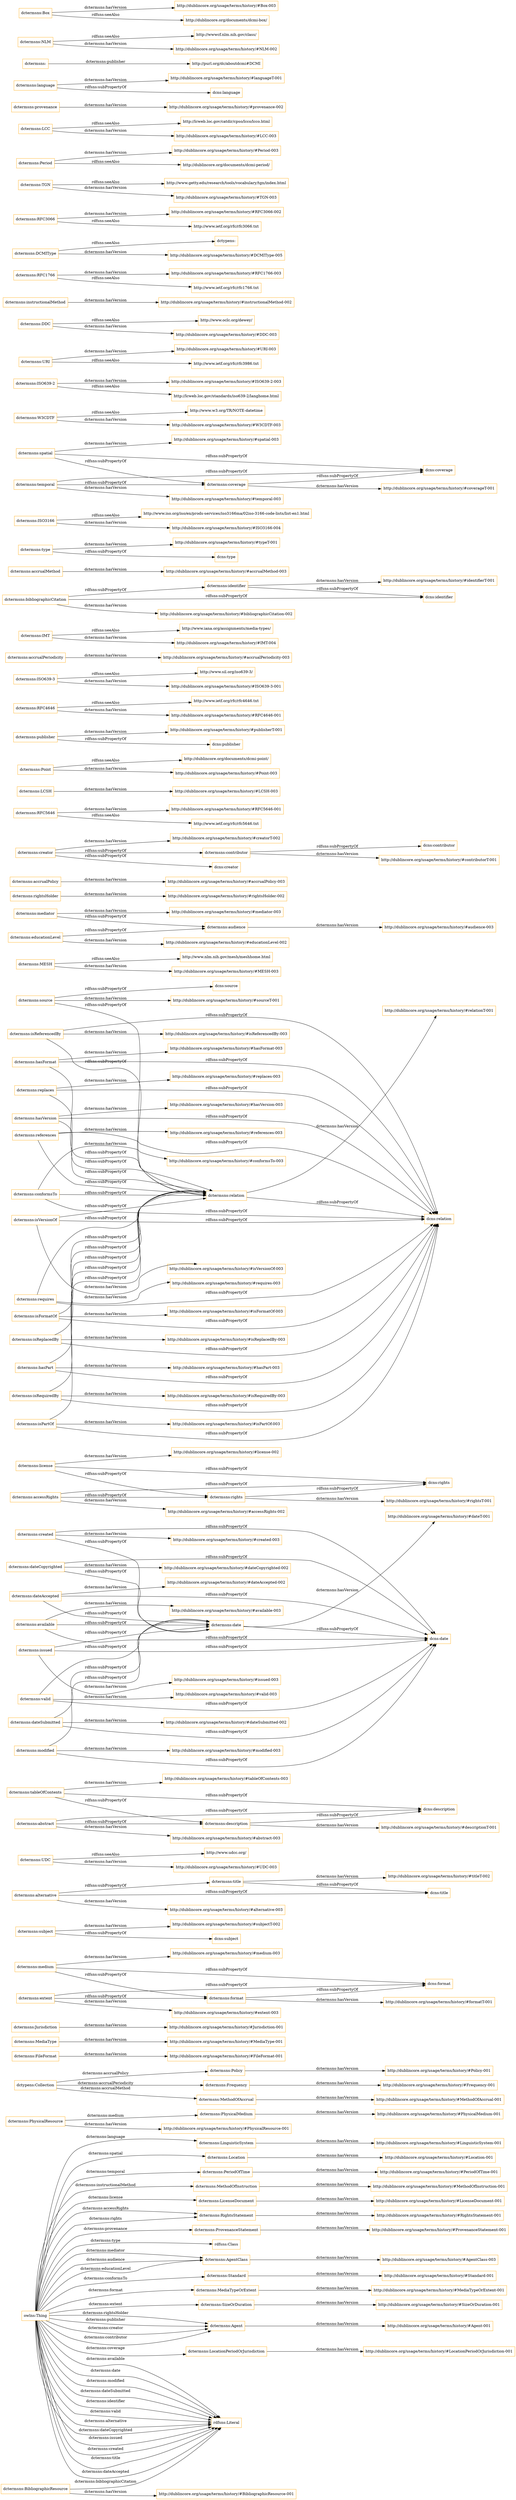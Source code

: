 digraph ar2dtool_diagram { 
rankdir=LR;
size="1501"
node [shape = rectangle, color="orange"]; "dctermsns:LinguisticSystem" "dctermsns:PhysicalMedium" "dctermsns:Location" "dctermsns:PeriodOfTime" "dctermsns:Policy" "dctermsns:PhysicalResource" "dctermsns:Frequency" "dctermsns:FileFormat" "dctermsns:MediaType" "dctermsns:MethodOfInstruction" "dctermsns:LicenseDocument" "dctermsns:RightsStatement" "dctermsns:ProvenanceStatement" "rdfsns:Class" "dctermsns:AgentClass" "dctermsns:Jurisdiction" "dctermsns:BibliographicResource" "dctermsns:Standard" "dctermsns:MethodOfAccrual" "dctermsns:MediaTypeOrExtent" "dctermsns:SizeOrDuration" "dctermsns:Agent" "dctypens:Collection" "dctermsns:LocationPeriodOrJurisdiction" ; /*classes style*/
	"dctermsns:format" -> "http://dublincore.org/usage/terms/history/#formatT-001" [ label = "dctermsns:hasVersion" ];
	"dctermsns:format" -> "dcns:format" [ label = "rdfsns:subPropertyOf" ];
	"dctermsns:medium" -> "http://dublincore.org/usage/terms/history/#medium-003" [ label = "dctermsns:hasVersion" ];
	"dctermsns:medium" -> "dctermsns:format" [ label = "rdfsns:subPropertyOf" ];
	"dctermsns:medium" -> "dcns:format" [ label = "rdfsns:subPropertyOf" ];
	"dctermsns:RightsStatement" -> "http://dublincore.org/usage/terms/history/#RightsStatement-001" [ label = "dctermsns:hasVersion" ];
	"dctermsns:Jurisdiction" -> "http://dublincore.org/usage/terms/history/#Jurisdiction-001" [ label = "dctermsns:hasVersion" ];
	"dctermsns:MediaTypeOrExtent" -> "http://dublincore.org/usage/terms/history/#MediaTypeOrExtent-001" [ label = "dctermsns:hasVersion" ];
	"dctermsns:subject" -> "http://dublincore.org/usage/terms/history/#subjectT-002" [ label = "dctermsns:hasVersion" ];
	"dctermsns:subject" -> "dcns:subject" [ label = "rdfsns:subPropertyOf" ];
	"dctermsns:alternative" -> "dctermsns:title" [ label = "rdfsns:subPropertyOf" ];
	"dctermsns:alternative" -> "dcns:title" [ label = "rdfsns:subPropertyOf" ];
	"dctermsns:alternative" -> "http://dublincore.org/usage/terms/history/#alternative-003" [ label = "dctermsns:hasVersion" ];
	"dctermsns:UDC" -> "http://www.udcc.org/" [ label = "rdfsns:seeAlso" ];
	"dctermsns:UDC" -> "http://dublincore.org/usage/terms/history/#UDC-003" [ label = "dctermsns:hasVersion" ];
	"dctermsns:tableOfContents" -> "dcns:description" [ label = "rdfsns:subPropertyOf" ];
	"dctermsns:tableOfContents" -> "dctermsns:description" [ label = "rdfsns:subPropertyOf" ];
	"dctermsns:tableOfContents" -> "http://dublincore.org/usage/terms/history/#tableOfContents-003" [ label = "dctermsns:hasVersion" ];
	"dctermsns:date" -> "http://dublincore.org/usage/terms/history/#dateT-001" [ label = "dctermsns:hasVersion" ];
	"dctermsns:date" -> "dcns:date" [ label = "rdfsns:subPropertyOf" ];
	"dctermsns:BibliographicResource" -> "http://dublincore.org/usage/terms/history/#BibliographicResource-001" [ label = "dctermsns:hasVersion" ];
	"dctermsns:license" -> "dcns:rights" [ label = "rdfsns:subPropertyOf" ];
	"dctermsns:license" -> "http://dublincore.org/usage/terms/history/#license-002" [ label = "dctermsns:hasVersion" ];
	"dctermsns:license" -> "dctermsns:rights" [ label = "rdfsns:subPropertyOf" ];
	"dctermsns:source" -> "dcns:source" [ label = "rdfsns:subPropertyOf" ];
	"dctermsns:source" -> "dctermsns:relation" [ label = "rdfsns:subPropertyOf" ];
	"dctermsns:source" -> "http://dublincore.org/usage/terms/history/#sourceT-001" [ label = "dctermsns:hasVersion" ];
	"dctermsns:MESH" -> "http://www.nlm.nih.gov/mesh/meshhome.html" [ label = "rdfsns:seeAlso" ];
	"dctermsns:MESH" -> "http://dublincore.org/usage/terms/history/#MESH-003" [ label = "dctermsns:hasVersion" ];
	"dctermsns:isReferencedBy" -> "dcns:relation" [ label = "rdfsns:subPropertyOf" ];
	"dctermsns:isReferencedBy" -> "dctermsns:relation" [ label = "rdfsns:subPropertyOf" ];
	"dctermsns:isReferencedBy" -> "http://dublincore.org/usage/terms/history/#isReferencedBy-003" [ label = "dctermsns:hasVersion" ];
	"dctermsns:hasFormat" -> "http://dublincore.org/usage/terms/history/#hasFormat-003" [ label = "dctermsns:hasVersion" ];
	"dctermsns:hasFormat" -> "dctermsns:relation" [ label = "rdfsns:subPropertyOf" ];
	"dctermsns:hasFormat" -> "dcns:relation" [ label = "rdfsns:subPropertyOf" ];
	"dctermsns:LocationPeriodOrJurisdiction" -> "http://dublincore.org/usage/terms/history/#LocationPeriodOrJurisdiction-001" [ label = "dctermsns:hasVersion" ];
	"dctermsns:replaces" -> "http://dublincore.org/usage/terms/history/#replaces-003" [ label = "dctermsns:hasVersion" ];
	"dctermsns:replaces" -> "dcns:relation" [ label = "rdfsns:subPropertyOf" ];
	"dctermsns:replaces" -> "dctermsns:relation" [ label = "rdfsns:subPropertyOf" ];
	"dctermsns:mediator" -> "http://dublincore.org/usage/terms/history/#mediator-003" [ label = "dctermsns:hasVersion" ];
	"dctermsns:mediator" -> "dctermsns:audience" [ label = "rdfsns:subPropertyOf" ];
	"dctermsns:extent" -> "http://dublincore.org/usage/terms/history/#extent-003" [ label = "dctermsns:hasVersion" ];
	"dctermsns:extent" -> "dcns:format" [ label = "rdfsns:subPropertyOf" ];
	"dctermsns:extent" -> "dctermsns:format" [ label = "rdfsns:subPropertyOf" ];
	"dctermsns:rightsHolder" -> "http://dublincore.org/usage/terms/history/#rightsHolder-002" [ label = "dctermsns:hasVersion" ];
	"dctermsns:Agent" -> "http://dublincore.org/usage/terms/history/#Agent-001" [ label = "dctermsns:hasVersion" ];
	"dctermsns:LicenseDocument" -> "http://dublincore.org/usage/terms/history/#LicenseDocument-001" [ label = "dctermsns:hasVersion" ];
	"dctermsns:hasVersion" -> "http://dublincore.org/usage/terms/history/#hasVersion-003" [ label = "dctermsns:hasVersion" ];
	"dctermsns:hasVersion" -> "dcns:relation" [ label = "rdfsns:subPropertyOf" ];
	"dctermsns:hasVersion" -> "dctermsns:relation" [ label = "rdfsns:subPropertyOf" ];
	"dctermsns:accrualPolicy" -> "http://dublincore.org/usage/terms/history/#accrualPolicy-003" [ label = "dctermsns:hasVersion" ];
	"dctermsns:created" -> "dcns:date" [ label = "rdfsns:subPropertyOf" ];
	"dctermsns:created" -> "http://dublincore.org/usage/terms/history/#created-003" [ label = "dctermsns:hasVersion" ];
	"dctermsns:created" -> "dctermsns:date" [ label = "rdfsns:subPropertyOf" ];
	"dctermsns:references" -> "dcns:relation" [ label = "rdfsns:subPropertyOf" ];
	"dctermsns:references" -> "http://dublincore.org/usage/terms/history/#references-003" [ label = "dctermsns:hasVersion" ];
	"dctermsns:references" -> "dctermsns:relation" [ label = "rdfsns:subPropertyOf" ];
	"dctermsns:creator" -> "http://dublincore.org/usage/terms/history/#creatorT-002" [ label = "dctermsns:hasVersion" ];
	"dctermsns:creator" -> "dctermsns:contributor" [ label = "rdfsns:subPropertyOf" ];
	"dctermsns:creator" -> "dcns:creator" [ label = "rdfsns:subPropertyOf" ];
	"dctermsns:accessRights" -> "dcns:rights" [ label = "rdfsns:subPropertyOf" ];
	"dctermsns:accessRights" -> "dctermsns:rights" [ label = "rdfsns:subPropertyOf" ];
	"dctermsns:accessRights" -> "http://dublincore.org/usage/terms/history/#accessRights-002" [ label = "dctermsns:hasVersion" ];
	"dctermsns:Policy" -> "http://dublincore.org/usage/terms/history/#Policy-001" [ label = "dctermsns:hasVersion" ];
	"dctermsns:RFC5646" -> "http://dublincore.org/usage/terms/history/#RFC5646-001" [ label = "dctermsns:hasVersion" ];
	"dctermsns:RFC5646" -> "http://www.ietf.org/rfc/rfc5646.txt" [ label = "rdfsns:seeAlso" ];
	"dctermsns:AgentClass" -> "http://dublincore.org/usage/terms/history/#AgentClass-003" [ label = "dctermsns:hasVersion" ];
	"dctermsns:title" -> "dcns:title" [ label = "rdfsns:subPropertyOf" ];
	"dctermsns:title" -> "http://dublincore.org/usage/terms/history/#titleT-002" [ label = "dctermsns:hasVersion" ];
	"dctermsns:relation" -> "http://dublincore.org/usage/terms/history/#relationT-001" [ label = "dctermsns:hasVersion" ];
	"dctermsns:relation" -> "dcns:relation" [ label = "rdfsns:subPropertyOf" ];
	"dctermsns:Frequency" -> "http://dublincore.org/usage/terms/history/#Frequency-001" [ label = "dctermsns:hasVersion" ];
	"dctermsns:LCSH" -> "http://dublincore.org/usage/terms/history/#LCSH-003" [ label = "dctermsns:hasVersion" ];
	"dctermsns:dateCopyrighted" -> "dctermsns:date" [ label = "rdfsns:subPropertyOf" ];
	"dctermsns:dateCopyrighted" -> "dcns:date" [ label = "rdfsns:subPropertyOf" ];
	"dctermsns:dateCopyrighted" -> "http://dublincore.org/usage/terms/history/#dateCopyrighted-002" [ label = "dctermsns:hasVersion" ];
	"dctermsns:abstract" -> "dctermsns:description" [ label = "rdfsns:subPropertyOf" ];
	"dctermsns:abstract" -> "dcns:description" [ label = "rdfsns:subPropertyOf" ];
	"dctermsns:abstract" -> "http://dublincore.org/usage/terms/history/#abstract-003" [ label = "dctermsns:hasVersion" ];
	"dctermsns:contributor" -> "dcns:contributor" [ label = "rdfsns:subPropertyOf" ];
	"dctermsns:contributor" -> "http://dublincore.org/usage/terms/history/#contributorT-001" [ label = "dctermsns:hasVersion" ];
	"dctermsns:Point" -> "http://dublincore.org/documents/dcmi-point/" [ label = "rdfsns:seeAlso" ];
	"dctermsns:Point" -> "http://dublincore.org/usage/terms/history/#Point-003" [ label = "dctermsns:hasVersion" ];
	"dctermsns:publisher" -> "http://dublincore.org/usage/terms/history/#publisherT-001" [ label = "dctermsns:hasVersion" ];
	"dctermsns:publisher" -> "dcns:publisher" [ label = "rdfsns:subPropertyOf" ];
	"dctermsns:RFC4646" -> "http://www.ietf.org/rfc/rfc4646.txt" [ label = "rdfsns:seeAlso" ];
	"dctermsns:RFC4646" -> "http://dublincore.org/usage/terms/history/#RFC4646-001" [ label = "dctermsns:hasVersion" ];
	"dctermsns:ISO639-3" -> "http://www.sil.org/iso639-3/" [ label = "rdfsns:seeAlso" ];
	"dctermsns:ISO639-3" -> "http://dublincore.org/usage/terms/history/#ISO639-3-001" [ label = "dctermsns:hasVersion" ];
	"dctermsns:SizeOrDuration" -> "http://dublincore.org/usage/terms/history/#SizeOrDuration-001" [ label = "dctermsns:hasVersion" ];
	"dctermsns:conformsTo" -> "dcns:relation" [ label = "rdfsns:subPropertyOf" ];
	"dctermsns:conformsTo" -> "http://dublincore.org/usage/terms/history/#conformsTo-003" [ label = "dctermsns:hasVersion" ];
	"dctermsns:conformsTo" -> "dctermsns:relation" [ label = "rdfsns:subPropertyOf" ];
	"dctermsns:accrualPeriodicity" -> "http://dublincore.org/usage/terms/history/#accrualPeriodicity-003" [ label = "dctermsns:hasVersion" ];
	"dctermsns:Standard" -> "http://dublincore.org/usage/terms/history/#Standard-001" [ label = "dctermsns:hasVersion" ];
	"dctermsns:IMT" -> "http://www.iana.org/assignments/media-types/" [ label = "rdfsns:seeAlso" ];
	"dctermsns:IMT" -> "http://dublincore.org/usage/terms/history/#IMT-004" [ label = "dctermsns:hasVersion" ];
	"dctermsns:isReplacedBy" -> "dcns:relation" [ label = "rdfsns:subPropertyOf" ];
	"dctermsns:isReplacedBy" -> "http://dublincore.org/usage/terms/history/#isReplacedBy-003" [ label = "dctermsns:hasVersion" ];
	"dctermsns:isReplacedBy" -> "dctermsns:relation" [ label = "rdfsns:subPropertyOf" ];
	"dctermsns:identifier" -> "dcns:identifier" [ label = "rdfsns:subPropertyOf" ];
	"dctermsns:identifier" -> "http://dublincore.org/usage/terms/history/#identifierT-001" [ label = "dctermsns:hasVersion" ];
	"dctermsns:hasPart" -> "dcns:relation" [ label = "rdfsns:subPropertyOf" ];
	"dctermsns:hasPart" -> "http://dublincore.org/usage/terms/history/#hasPart-003" [ label = "dctermsns:hasVersion" ];
	"dctermsns:hasPart" -> "dctermsns:relation" [ label = "rdfsns:subPropertyOf" ];
	"dctermsns:accrualMethod" -> "http://dublincore.org/usage/terms/history/#accrualMethod-003" [ label = "dctermsns:hasVersion" ];
	"dctermsns:type" -> "http://dublincore.org/usage/terms/history/#typeT-001" [ label = "dctermsns:hasVersion" ];
	"dctermsns:type" -> "dcns:type" [ label = "rdfsns:subPropertyOf" ];
	"dctermsns:ISO3166" -> "http://www.iso.org/iso/en/prods-services/iso3166ma/02iso-3166-code-lists/list-en1.html" [ label = "rdfsns:seeAlso" ];
	"dctermsns:ISO3166" -> "http://dublincore.org/usage/terms/history/#ISO3166-004" [ label = "dctermsns:hasVersion" ];
	"dctermsns:coverage" -> "http://dublincore.org/usage/terms/history/#coverageT-001" [ label = "dctermsns:hasVersion" ];
	"dctermsns:coverage" -> "dcns:coverage" [ label = "rdfsns:subPropertyOf" ];
	"dctermsns:dateAccepted" -> "dcns:date" [ label = "rdfsns:subPropertyOf" ];
	"dctermsns:dateAccepted" -> "http://dublincore.org/usage/terms/history/#dateAccepted-002" [ label = "dctermsns:hasVersion" ];
	"dctermsns:dateAccepted" -> "dctermsns:date" [ label = "rdfsns:subPropertyOf" ];
	"dctermsns:MediaType" -> "http://dublincore.org/usage/terms/history/#MediaType-001" [ label = "dctermsns:hasVersion" ];
	"dctermsns:W3CDTF" -> "http://www.w3.org/TR/NOTE-datetime" [ label = "rdfsns:seeAlso" ];
	"dctermsns:W3CDTF" -> "http://dublincore.org/usage/terms/history/#W3CDTF-003" [ label = "dctermsns:hasVersion" ];
	"dctermsns:ISO639-2" -> "http://dublincore.org/usage/terms/history/#ISO639-2-003" [ label = "dctermsns:hasVersion" ];
	"dctermsns:ISO639-2" -> "http://lcweb.loc.gov/standards/iso639-2/langhome.html" [ label = "rdfsns:seeAlso" ];
	"dctermsns:educationLevel" -> "http://dublincore.org/usage/terms/history/#educationLevel-002" [ label = "dctermsns:hasVersion" ];
	"dctermsns:educationLevel" -> "dctermsns:audience" [ label = "rdfsns:subPropertyOf" ];
	"dctermsns:audience" -> "http://dublincore.org/usage/terms/history/#audience-003" [ label = "dctermsns:hasVersion" ];
	"dctermsns:isRequiredBy" -> "dcns:relation" [ label = "rdfsns:subPropertyOf" ];
	"dctermsns:isRequiredBy" -> "http://dublincore.org/usage/terms/history/#isRequiredBy-003" [ label = "dctermsns:hasVersion" ];
	"dctermsns:isRequiredBy" -> "dctermsns:relation" [ label = "rdfsns:subPropertyOf" ];
	"dctermsns:available" -> "http://dublincore.org/usage/terms/history/#available-003" [ label = "dctermsns:hasVersion" ];
	"dctermsns:available" -> "dcns:date" [ label = "rdfsns:subPropertyOf" ];
	"dctermsns:available" -> "dctermsns:date" [ label = "rdfsns:subPropertyOf" ];
	"dctermsns:isPartOf" -> "dcns:relation" [ label = "rdfsns:subPropertyOf" ];
	"dctermsns:isPartOf" -> "dctermsns:relation" [ label = "rdfsns:subPropertyOf" ];
	"dctermsns:isPartOf" -> "http://dublincore.org/usage/terms/history/#isPartOf-003" [ label = "dctermsns:hasVersion" ];
	"dctermsns:isVersionOf" -> "http://dublincore.org/usage/terms/history/#isVersionOf-003" [ label = "dctermsns:hasVersion" ];
	"dctermsns:isVersionOf" -> "dctermsns:relation" [ label = "rdfsns:subPropertyOf" ];
	"dctermsns:isVersionOf" -> "dcns:relation" [ label = "rdfsns:subPropertyOf" ];
	"dctermsns:PhysicalResource" -> "http://dublincore.org/usage/terms/history/#PhysicalResource-001" [ label = "dctermsns:hasVersion" ];
	"dctermsns:URI" -> "http://dublincore.org/usage/terms/history/#URI-003" [ label = "dctermsns:hasVersion" ];
	"dctermsns:URI" -> "http://www.ietf.org/rfc/rfc3986.txt" [ label = "rdfsns:seeAlso" ];
	"dctermsns:DDC" -> "http://www.oclc.org/dewey/" [ label = "rdfsns:seeAlso" ];
	"dctermsns:DDC" -> "http://dublincore.org/usage/terms/history/#DDC-003" [ label = "dctermsns:hasVersion" ];
	"dctermsns:rights" -> "http://dublincore.org/usage/terms/history/#rightsT-001" [ label = "dctermsns:hasVersion" ];
	"dctermsns:rights" -> "dcns:rights" [ label = "rdfsns:subPropertyOf" ];
	"dctermsns:MethodOfInstruction" -> "http://dublincore.org/usage/terms/history/#MethodOfInstruction-001" [ label = "dctermsns:hasVersion" ];
	"dctermsns:modified" -> "dctermsns:date" [ label = "rdfsns:subPropertyOf" ];
	"dctermsns:modified" -> "dcns:date" [ label = "rdfsns:subPropertyOf" ];
	"dctermsns:modified" -> "http://dublincore.org/usage/terms/history/#modified-003" [ label = "dctermsns:hasVersion" ];
	"dctermsns:instructionalMethod" -> "http://dublincore.org/usage/terms/history/#instructionalMethod-002" [ label = "dctermsns:hasVersion" ];
	"dctermsns:ProvenanceStatement" -> "http://dublincore.org/usage/terms/history/#ProvenanceStatement-001" [ label = "dctermsns:hasVersion" ];
	"dctermsns:isFormatOf" -> "http://dublincore.org/usage/terms/history/#isFormatOf-003" [ label = "dctermsns:hasVersion" ];
	"dctermsns:isFormatOf" -> "dcns:relation" [ label = "rdfsns:subPropertyOf" ];
	"dctermsns:isFormatOf" -> "dctermsns:relation" [ label = "rdfsns:subPropertyOf" ];
	"dctermsns:spatial" -> "http://dublincore.org/usage/terms/history/#spatial-003" [ label = "dctermsns:hasVersion" ];
	"dctermsns:spatial" -> "dctermsns:coverage" [ label = "rdfsns:subPropertyOf" ];
	"dctermsns:spatial" -> "dcns:coverage" [ label = "rdfsns:subPropertyOf" ];
	"dctermsns:RFC1766" -> "http://dublincore.org/usage/terms/history/#RFC1766-003" [ label = "dctermsns:hasVersion" ];
	"dctermsns:RFC1766" -> "http://www.ietf.org/rfc/rfc1766.txt" [ label = "rdfsns:seeAlso" ];
	"dctermsns:MethodOfAccrual" -> "http://dublincore.org/usage/terms/history/#MethodOfAccrual-001" [ label = "dctermsns:hasVersion" ];
	"dctermsns:temporal" -> "dctermsns:coverage" [ label = "rdfsns:subPropertyOf" ];
	"dctermsns:temporal" -> "http://dublincore.org/usage/terms/history/#temporal-003" [ label = "dctermsns:hasVersion" ];
	"dctermsns:temporal" -> "dcns:coverage" [ label = "rdfsns:subPropertyOf" ];
	"dctermsns:issued" -> "dctermsns:date" [ label = "rdfsns:subPropertyOf" ];
	"dctermsns:issued" -> "http://dublincore.org/usage/terms/history/#issued-003" [ label = "dctermsns:hasVersion" ];
	"dctermsns:issued" -> "dcns:date" [ label = "rdfsns:subPropertyOf" ];
	"dctermsns:DCMIType" -> "dctypens:" [ label = "rdfsns:seeAlso" ];
	"dctermsns:DCMIType" -> "http://dublincore.org/usage/terms/history/#DCMIType-005" [ label = "dctermsns:hasVersion" ];
	"dctermsns:RFC3066" -> "http://dublincore.org/usage/terms/history/#RFC3066-002" [ label = "dctermsns:hasVersion" ];
	"dctermsns:RFC3066" -> "http://www.ietf.org/rfc/rfc3066.txt" [ label = "rdfsns:seeAlso" ];
	"dctermsns:TGN" -> "http://www.getty.edu/research/tools/vocabulary/tgn/index.html" [ label = "rdfsns:seeAlso" ];
	"dctermsns:TGN" -> "http://dublincore.org/usage/terms/history/#TGN-003" [ label = "dctermsns:hasVersion" ];
	"dctermsns:bibliographicCitation" -> "http://dublincore.org/usage/terms/history/#bibliographicCitation-002" [ label = "dctermsns:hasVersion" ];
	"dctermsns:bibliographicCitation" -> "dcns:identifier" [ label = "rdfsns:subPropertyOf" ];
	"dctermsns:bibliographicCitation" -> "dctermsns:identifier" [ label = "rdfsns:subPropertyOf" ];
	"dctermsns:Period" -> "http://dublincore.org/usage/terms/history/#Period-003" [ label = "dctermsns:hasVersion" ];
	"dctermsns:Period" -> "http://dublincore.org/documents/dcmi-period/" [ label = "rdfsns:seeAlso" ];
	"dctermsns:Location" -> "http://dublincore.org/usage/terms/history/#Location-001" [ label = "dctermsns:hasVersion" ];
	"dctermsns:LCC" -> "http://lcweb.loc.gov/catdir/cpso/lcco/lcco.html" [ label = "rdfsns:seeAlso" ];
	"dctermsns:LCC" -> "http://dublincore.org/usage/terms/history/#LCC-003" [ label = "dctermsns:hasVersion" ];
	"dctermsns:provenance" -> "http://dublincore.org/usage/terms/history/#provenance-002" [ label = "dctermsns:hasVersion" ];
	"dctermsns:description" -> "http://dublincore.org/usage/terms/history/#descriptionT-001" [ label = "dctermsns:hasVersion" ];
	"dctermsns:description" -> "dcns:description" [ label = "rdfsns:subPropertyOf" ];
	"dctermsns:language" -> "http://dublincore.org/usage/terms/history/#languageT-001" [ label = "dctermsns:hasVersion" ];
	"dctermsns:language" -> "dcns:language" [ label = "rdfsns:subPropertyOf" ];
	"dctermsns:PeriodOfTime" -> "http://dublincore.org/usage/terms/history/#PeriodOfTime-001" [ label = "dctermsns:hasVersion" ];
	"dctermsns:" -> "http://purl.org/dc/aboutdcmi#DCMI" [ label = "dctermsns:publisher" ];
	"dctermsns:dateSubmitted" -> "dcns:date" [ label = "rdfsns:subPropertyOf" ];
	"dctermsns:dateSubmitted" -> "dctermsns:date" [ label = "rdfsns:subPropertyOf" ];
	"dctermsns:dateSubmitted" -> "http://dublincore.org/usage/terms/history/#dateSubmitted-002" [ label = "dctermsns:hasVersion" ];
	"dctermsns:valid" -> "dcns:date" [ label = "rdfsns:subPropertyOf" ];
	"dctermsns:valid" -> "dctermsns:date" [ label = "rdfsns:subPropertyOf" ];
	"dctermsns:valid" -> "http://dublincore.org/usage/terms/history/#valid-003" [ label = "dctermsns:hasVersion" ];
	"dctermsns:requires" -> "http://dublincore.org/usage/terms/history/#requires-003" [ label = "dctermsns:hasVersion" ];
	"dctermsns:requires" -> "dcns:relation" [ label = "rdfsns:subPropertyOf" ];
	"dctermsns:requires" -> "dctermsns:relation" [ label = "rdfsns:subPropertyOf" ];
	"dctermsns:NLM" -> "http://wwwcf.nlm.nih.gov/class/" [ label = "rdfsns:seeAlso" ];
	"dctermsns:NLM" -> "http://dublincore.org/usage/terms/history/#NLM-002" [ label = "dctermsns:hasVersion" ];
	"dctermsns:LinguisticSystem" -> "http://dublincore.org/usage/terms/history/#LinguisticSystem-001" [ label = "dctermsns:hasVersion" ];
	"dctermsns:PhysicalMedium" -> "http://dublincore.org/usage/terms/history/#PhysicalMedium-001" [ label = "dctermsns:hasVersion" ];
	"dctermsns:Box" -> "http://dublincore.org/usage/terms/history/#Box-003" [ label = "dctermsns:hasVersion" ];
	"dctermsns:Box" -> "http://dublincore.org/documents/dcmi-box/" [ label = "rdfsns:seeAlso" ];
	"dctermsns:FileFormat" -> "http://dublincore.org/usage/terms/history/#FileFormat-001" [ label = "dctermsns:hasVersion" ];
	"owlns:Thing" -> "dctermsns:LocationPeriodOrJurisdiction" [ label = "dctermsns:coverage" ];
	"owlns:Thing" -> "rdfsns:Literal" [ label = "dctermsns:available" ];
	"owlns:Thing" -> "dctermsns:AgentClass" [ label = "dctermsns:mediator" ];
	"owlns:Thing" -> "rdfsns:Literal" [ label = "dctermsns:date" ];
	"owlns:Thing" -> "dctermsns:RightsStatement" [ label = "dctermsns:accessRights" ];
	"dctypens:Collection" -> "dctermsns:Policy" [ label = "dctermsns:accrualPolicy" ];
	"owlns:Thing" -> "dctermsns:AgentClass" [ label = "dctermsns:audience" ];
	"owlns:Thing" -> "dctermsns:Location" [ label = "dctermsns:spatial" ];
	"owlns:Thing" -> "dctermsns:Agent" [ label = "dctermsns:rightsHolder" ];
	"owlns:Thing" -> "dctermsns:AgentClass" [ label = "dctermsns:educationLevel" ];
	"dctermsns:PhysicalResource" -> "dctermsns:PhysicalMedium" [ label = "dctermsns:medium" ];
	"dctermsns:BibliographicResource" -> "rdfsns:Literal" [ label = "dctermsns:bibliographicCitation" ];
	"owlns:Thing" -> "rdfsns:Literal" [ label = "dctermsns:modified" ];
	"owlns:Thing" -> "rdfsns:Literal" [ label = "dctermsns:dateSubmitted" ];
	"owlns:Thing" -> "dctermsns:Standard" [ label = "dctermsns:conformsTo" ];
	"owlns:Thing" -> "dctermsns:MethodOfInstruction" [ label = "dctermsns:instructionalMethod" ];
	"owlns:Thing" -> "dctermsns:PeriodOfTime" [ label = "dctermsns:temporal" ];
	"owlns:Thing" -> "dctermsns:LicenseDocument" [ label = "dctermsns:license" ];
	"dctypens:Collection" -> "dctermsns:Frequency" [ label = "dctermsns:accrualPeriodicity" ];
	"owlns:Thing" -> "rdfsns:Literal" [ label = "dctermsns:identifier" ];
	"owlns:Thing" -> "rdfsns:Literal" [ label = "dctermsns:valid" ];
	"owlns:Thing" -> "dctermsns:LinguisticSystem" [ label = "dctermsns:language" ];
	"owlns:Thing" -> "dctermsns:Agent" [ label = "dctermsns:publisher" ];
	"owlns:Thing" -> "rdfsns:Literal" [ label = "dctermsns:alternative" ];
	"owlns:Thing" -> "rdfsns:Literal" [ label = "dctermsns:dateCopyrighted" ];
	"owlns:Thing" -> "dctermsns:MediaTypeOrExtent" [ label = "dctermsns:format" ];
	"owlns:Thing" -> "dctermsns:Agent" [ label = "dctermsns:creator" ];
	"owlns:Thing" -> "rdfsns:Literal" [ label = "dctermsns:issued" ];
	"owlns:Thing" -> "dctermsns:ProvenanceStatement" [ label = "dctermsns:provenance" ];
	"dctypens:Collection" -> "dctermsns:MethodOfAccrual" [ label = "dctermsns:accrualMethod" ];
	"owlns:Thing" -> "rdfsns:Literal" [ label = "dctermsns:created" ];
	"owlns:Thing" -> "rdfsns:Class" [ label = "dctermsns:type" ];
	"owlns:Thing" -> "dctermsns:SizeOrDuration" [ label = "dctermsns:extent" ];
	"owlns:Thing" -> "dctermsns:Agent" [ label = "dctermsns:contributor" ];
	"owlns:Thing" -> "rdfsns:Literal" [ label = "dctermsns:title" ];
	"owlns:Thing" -> "rdfsns:Literal" [ label = "dctermsns:dateAccepted" ];
	"owlns:Thing" -> "dctermsns:RightsStatement" [ label = "dctermsns:rights" ];

}
